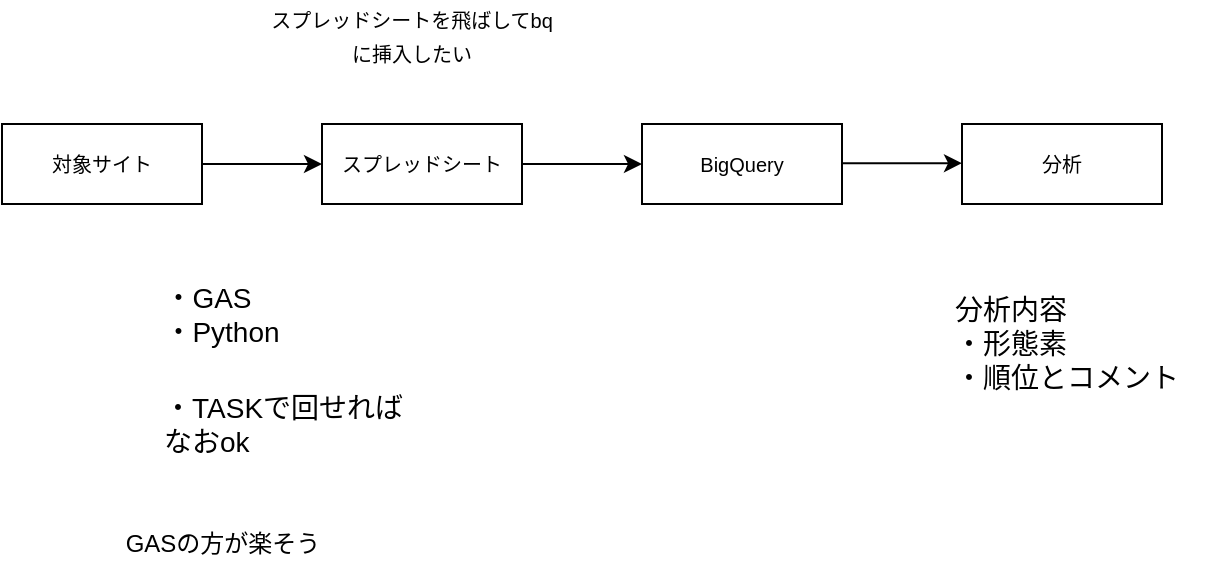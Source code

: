 <mxfile>
    <diagram id="kNfNzsfoad-WuswviuF-" name="ページ1">
        <mxGraphModel dx="747" dy="655" grid="1" gridSize="10" guides="1" tooltips="1" connect="1" arrows="1" fold="1" page="1" pageScale="1" pageWidth="827" pageHeight="1169" background="none" math="0" shadow="0">
            <root>
                <mxCell id="0"/>
                <mxCell id="1" parent="0"/>
                <mxCell id="2" value="&lt;font size=&quot;1&quot;&gt;対象サイト&lt;br&gt;&lt;/font&gt;" style="rounded=0;whiteSpace=wrap;html=1;" parent="1" vertex="1">
                    <mxGeometry x="40" y="120" width="100" height="40" as="geometry"/>
                </mxCell>
                <mxCell id="3" value="" style="endArrow=classic;html=1;fontSize=18;" parent="1" edge="1">
                    <mxGeometry width="50" height="50" relative="1" as="geometry">
                        <mxPoint x="140" y="140" as="sourcePoint"/>
                        <mxPoint x="200" y="140" as="targetPoint"/>
                    </mxGeometry>
                </mxCell>
                <mxCell id="5" value="&lt;font size=&quot;1&quot;&gt;スプレッドシート&lt;br&gt;&lt;/font&gt;" style="rounded=0;whiteSpace=wrap;html=1;" parent="1" vertex="1">
                    <mxGeometry x="200" y="120" width="100" height="40" as="geometry"/>
                </mxCell>
                <mxCell id="6" value="" style="endArrow=classic;html=1;fontSize=18;" parent="1" edge="1">
                    <mxGeometry width="50" height="50" relative="1" as="geometry">
                        <mxPoint x="300" y="140" as="sourcePoint"/>
                        <mxPoint x="360" y="140" as="targetPoint"/>
                    </mxGeometry>
                </mxCell>
                <mxCell id="7" value="&lt;font size=&quot;1&quot;&gt;BigQuery&lt;br&gt;&lt;/font&gt;" style="rounded=0;whiteSpace=wrap;html=1;" parent="1" vertex="1">
                    <mxGeometry x="360" y="120" width="100" height="40" as="geometry"/>
                </mxCell>
                <mxCell id="10" value="" style="endArrow=classic;html=1;fontSize=18;" parent="1" edge="1">
                    <mxGeometry width="50" height="50" relative="1" as="geometry">
                        <mxPoint x="460" y="139.58" as="sourcePoint"/>
                        <mxPoint x="520" y="139.58" as="targetPoint"/>
                    </mxGeometry>
                </mxCell>
                <mxCell id="12" value="&lt;font size=&quot;1&quot;&gt;分析&lt;br&gt;&lt;/font&gt;" style="rounded=0;whiteSpace=wrap;html=1;" parent="1" vertex="1">
                    <mxGeometry x="520" y="120" width="100" height="40" as="geometry"/>
                </mxCell>
                <mxCell id="14" value="&lt;div style=&quot;text-align: left&quot;&gt;&lt;span&gt;・GAS&lt;/span&gt;&lt;/div&gt;&lt;div style=&quot;text-align: left&quot;&gt;&lt;span&gt;・Python&lt;/span&gt;&lt;/div&gt;" style="text;html=1;strokeColor=none;fillColor=none;align=center;verticalAlign=middle;whiteSpace=wrap;rounded=0;fontSize=14;" parent="1" vertex="1">
                    <mxGeometry x="110" y="200" width="80" height="30" as="geometry"/>
                </mxCell>
                <mxCell id="15" value="&lt;font style=&quot;font-size: 10px&quot;&gt;スプレッドシートを飛ばしてbqに挿入したい&lt;/font&gt;" style="text;html=1;strokeColor=none;fillColor=none;align=center;verticalAlign=middle;whiteSpace=wrap;rounded=0;fontSize=14;" parent="1" vertex="1">
                    <mxGeometry x="170" y="60" width="150" height="30" as="geometry"/>
                </mxCell>
                <mxCell id="16" value="&lt;div style=&quot;text-align: left&quot;&gt;&lt;span&gt;分析内容&lt;/span&gt;&lt;/div&gt;&lt;div style=&quot;text-align: left&quot;&gt;&lt;span&gt;・形態素&lt;/span&gt;&lt;/div&gt;&lt;div style=&quot;text-align: left&quot;&gt;&lt;span&gt;・順位とコメント&lt;/span&gt;&lt;/div&gt;" style="text;html=1;strokeColor=none;fillColor=none;align=center;verticalAlign=middle;whiteSpace=wrap;rounded=0;fontSize=14;" parent="1" vertex="1">
                    <mxGeometry x="495" y="200" width="155" height="60" as="geometry"/>
                </mxCell>
                <mxCell id="17" value="&lt;div style=&quot;text-align: left&quot;&gt;&lt;span&gt;・TASKで回せればなおok&lt;/span&gt;&lt;/div&gt;" style="text;html=1;strokeColor=none;fillColor=none;align=center;verticalAlign=middle;whiteSpace=wrap;rounded=0;fontSize=14;" parent="1" vertex="1">
                    <mxGeometry x="120" y="260" width="130" height="20" as="geometry"/>
                </mxCell>
                <mxCell id="18" value="GASの方が楽そう" style="text;html=1;align=center;verticalAlign=middle;resizable=0;points=[];autosize=1;strokeColor=none;fillColor=none;" vertex="1" parent="1">
                    <mxGeometry x="95" y="320" width="110" height="20" as="geometry"/>
                </mxCell>
            </root>
        </mxGraphModel>
    </diagram>
</mxfile>